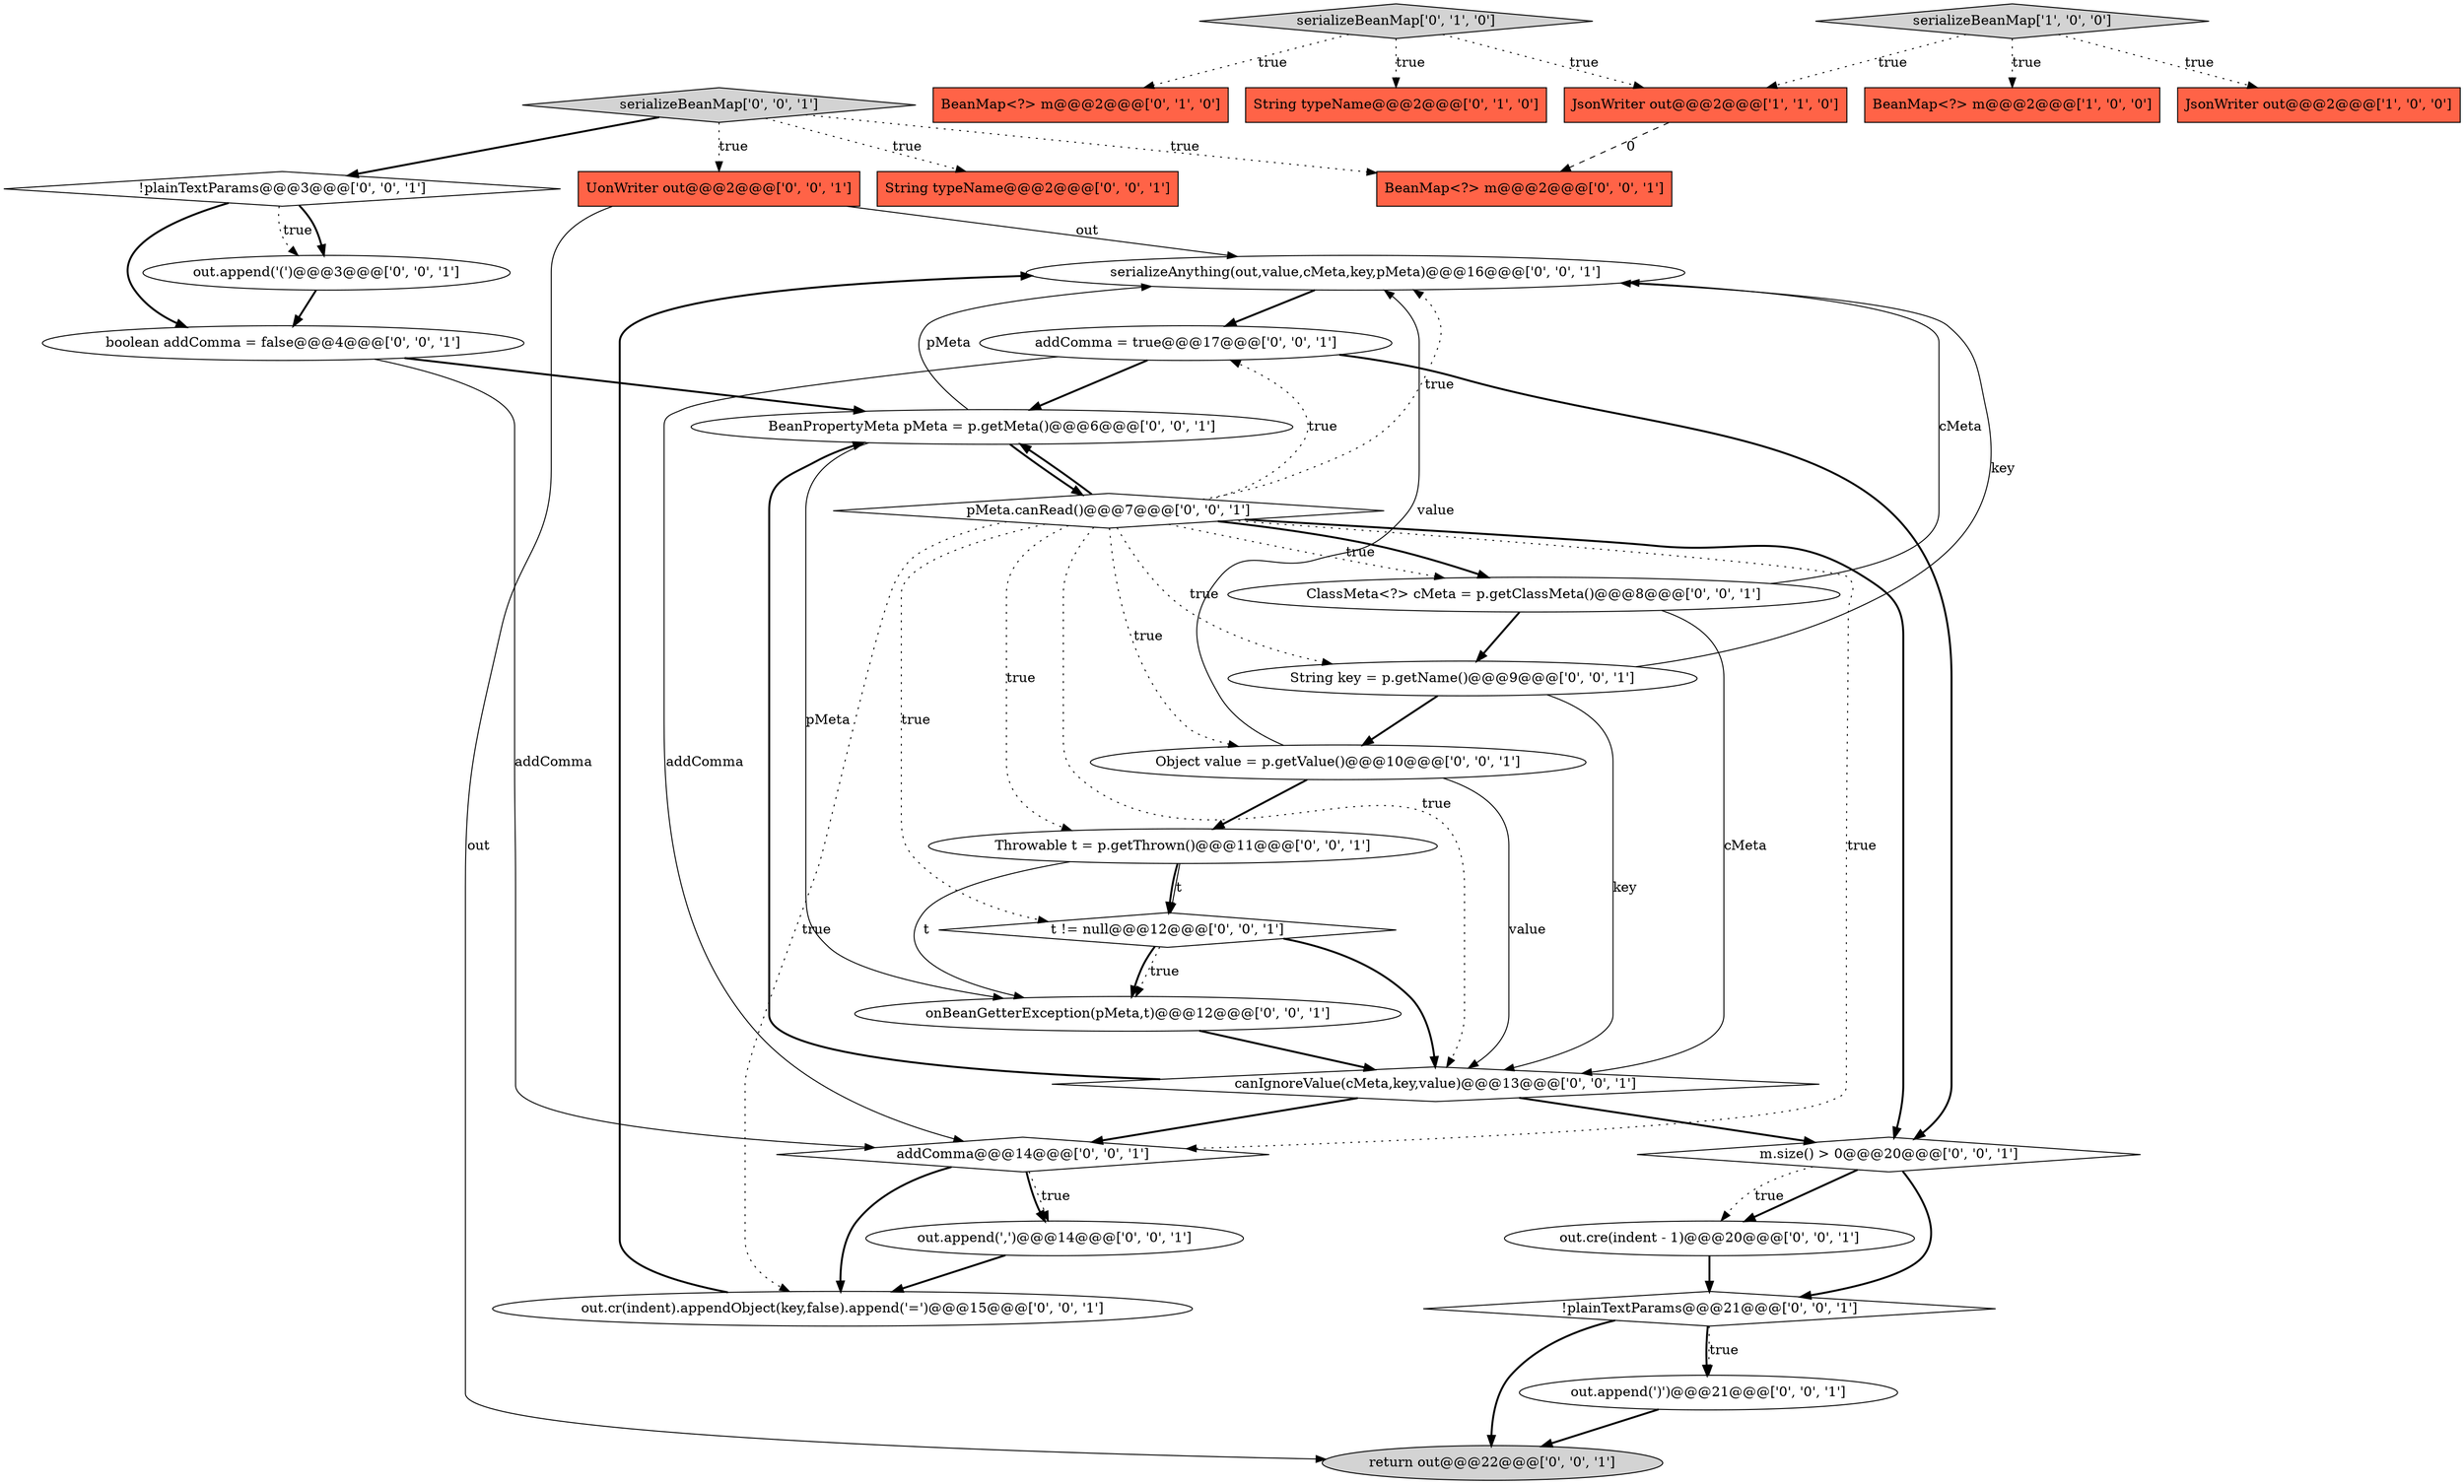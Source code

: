 digraph {
26 [style = filled, label = "BeanMap<?> m@@@2@@@['0', '0', '1']", fillcolor = tomato, shape = box image = "AAA0AAABBB3BBB"];
21 [style = filled, label = "Object value = p.getValue()@@@10@@@['0', '0', '1']", fillcolor = white, shape = ellipse image = "AAA0AAABBB3BBB"];
12 [style = filled, label = "UonWriter out@@@2@@@['0', '0', '1']", fillcolor = tomato, shape = box image = "AAA0AAABBB3BBB"];
10 [style = filled, label = "canIgnoreValue(cMeta,key,value)@@@13@@@['0', '0', '1']", fillcolor = white, shape = diamond image = "AAA0AAABBB3BBB"];
20 [style = filled, label = "out.append(',')@@@14@@@['0', '0', '1']", fillcolor = white, shape = ellipse image = "AAA0AAABBB3BBB"];
18 [style = filled, label = "ClassMeta<?> cMeta = p.getClassMeta()@@@8@@@['0', '0', '1']", fillcolor = white, shape = ellipse image = "AAA0AAABBB3BBB"];
24 [style = filled, label = "String key = p.getName()@@@9@@@['0', '0', '1']", fillcolor = white, shape = ellipse image = "AAA0AAABBB3BBB"];
4 [style = filled, label = "serializeBeanMap['0', '1', '0']", fillcolor = lightgray, shape = diamond image = "AAA0AAABBB2BBB"];
16 [style = filled, label = "serializeAnything(out,value,cMeta,key,pMeta)@@@16@@@['0', '0', '1']", fillcolor = white, shape = ellipse image = "AAA0AAABBB3BBB"];
29 [style = filled, label = "serializeBeanMap['0', '0', '1']", fillcolor = lightgray, shape = diamond image = "AAA0AAABBB3BBB"];
9 [style = filled, label = "String typeName@@@2@@@['0', '0', '1']", fillcolor = tomato, shape = box image = "AAA0AAABBB3BBB"];
25 [style = filled, label = "m.size() > 0@@@20@@@['0', '0', '1']", fillcolor = white, shape = diamond image = "AAA0AAABBB3BBB"];
3 [style = filled, label = "JsonWriter out@@@2@@@['1', '1', '0']", fillcolor = tomato, shape = box image = "AAA0AAABBB1BBB"];
11 [style = filled, label = "return out@@@22@@@['0', '0', '1']", fillcolor = lightgray, shape = ellipse image = "AAA0AAABBB3BBB"];
5 [style = filled, label = "BeanMap<?> m@@@2@@@['0', '1', '0']", fillcolor = tomato, shape = box image = "AAA0AAABBB2BBB"];
30 [style = filled, label = "boolean addComma = false@@@4@@@['0', '0', '1']", fillcolor = white, shape = ellipse image = "AAA0AAABBB3BBB"];
32 [style = filled, label = "addComma = true@@@17@@@['0', '0', '1']", fillcolor = white, shape = ellipse image = "AAA0AAABBB3BBB"];
6 [style = filled, label = "String typeName@@@2@@@['0', '1', '0']", fillcolor = tomato, shape = box image = "AAA0AAABBB2BBB"];
13 [style = filled, label = "!plainTextParams@@@3@@@['0', '0', '1']", fillcolor = white, shape = diamond image = "AAA0AAABBB3BBB"];
14 [style = filled, label = "out.cr(indent).appendObject(key,false).append('=')@@@15@@@['0', '0', '1']", fillcolor = white, shape = ellipse image = "AAA0AAABBB3BBB"];
7 [style = filled, label = "out.append('(')@@@3@@@['0', '0', '1']", fillcolor = white, shape = ellipse image = "AAA0AAABBB3BBB"];
1 [style = filled, label = "serializeBeanMap['1', '0', '0']", fillcolor = lightgray, shape = diamond image = "AAA0AAABBB1BBB"];
2 [style = filled, label = "BeanMap<?> m@@@2@@@['1', '0', '0']", fillcolor = tomato, shape = box image = "AAA0AAABBB1BBB"];
19 [style = filled, label = "t != null@@@12@@@['0', '0', '1']", fillcolor = white, shape = diamond image = "AAA0AAABBB3BBB"];
31 [style = filled, label = "addComma@@@14@@@['0', '0', '1']", fillcolor = white, shape = diamond image = "AAA0AAABBB3BBB"];
27 [style = filled, label = "onBeanGetterException(pMeta,t)@@@12@@@['0', '0', '1']", fillcolor = white, shape = ellipse image = "AAA0AAABBB3BBB"];
22 [style = filled, label = "!plainTextParams@@@21@@@['0', '0', '1']", fillcolor = white, shape = diamond image = "AAA0AAABBB3BBB"];
0 [style = filled, label = "JsonWriter out@@@2@@@['1', '0', '0']", fillcolor = tomato, shape = box image = "AAA0AAABBB1BBB"];
8 [style = filled, label = "BeanPropertyMeta pMeta = p.getMeta()@@@6@@@['0', '0', '1']", fillcolor = white, shape = ellipse image = "AAA0AAABBB3BBB"];
17 [style = filled, label = "pMeta.canRead()@@@7@@@['0', '0', '1']", fillcolor = white, shape = diamond image = "AAA0AAABBB3BBB"];
23 [style = filled, label = "out.append(')')@@@21@@@['0', '0', '1']", fillcolor = white, shape = ellipse image = "AAA0AAABBB3BBB"];
28 [style = filled, label = "out.cre(indent - 1)@@@20@@@['0', '0', '1']", fillcolor = white, shape = ellipse image = "AAA0AAABBB3BBB"];
15 [style = filled, label = "Throwable t = p.getThrown()@@@11@@@['0', '0', '1']", fillcolor = white, shape = ellipse image = "AAA0AAABBB3BBB"];
4->6 [style = dotted, label="true"];
31->14 [style = bold, label=""];
17->8 [style = bold, label=""];
4->5 [style = dotted, label="true"];
17->25 [style = bold, label=""];
14->16 [style = bold, label=""];
29->9 [style = dotted, label="true"];
18->24 [style = bold, label=""];
15->19 [style = solid, label="t"];
25->28 [style = bold, label=""];
12->11 [style = solid, label="out"];
10->31 [style = bold, label=""];
22->23 [style = dotted, label="true"];
3->26 [style = dashed, label="0"];
17->18 [style = dotted, label="true"];
7->30 [style = bold, label=""];
25->22 [style = bold, label=""];
21->10 [style = solid, label="value"];
21->16 [style = solid, label="value"];
28->22 [style = bold, label=""];
18->16 [style = solid, label="cMeta"];
21->15 [style = bold, label=""];
30->31 [style = solid, label="addComma"];
17->14 [style = dotted, label="true"];
19->10 [style = bold, label=""];
19->27 [style = dotted, label="true"];
20->14 [style = bold, label=""];
25->28 [style = dotted, label="true"];
16->32 [style = bold, label=""];
13->7 [style = dotted, label="true"];
29->12 [style = dotted, label="true"];
13->30 [style = bold, label=""];
15->19 [style = bold, label=""];
17->32 [style = dotted, label="true"];
31->20 [style = dotted, label="true"];
29->26 [style = dotted, label="true"];
22->23 [style = bold, label=""];
15->27 [style = solid, label="t"];
32->31 [style = solid, label="addComma"];
1->3 [style = dotted, label="true"];
17->16 [style = dotted, label="true"];
17->31 [style = dotted, label="true"];
8->17 [style = bold, label=""];
17->10 [style = dotted, label="true"];
18->10 [style = solid, label="cMeta"];
12->16 [style = solid, label="out"];
24->16 [style = solid, label="key"];
32->8 [style = bold, label=""];
4->3 [style = dotted, label="true"];
17->15 [style = dotted, label="true"];
10->8 [style = bold, label=""];
24->21 [style = bold, label=""];
24->10 [style = solid, label="key"];
10->25 [style = bold, label=""];
13->7 [style = bold, label=""];
19->27 [style = bold, label=""];
27->10 [style = bold, label=""];
32->25 [style = bold, label=""];
17->19 [style = dotted, label="true"];
1->0 [style = dotted, label="true"];
8->27 [style = solid, label="pMeta"];
30->8 [style = bold, label=""];
8->16 [style = solid, label="pMeta"];
1->2 [style = dotted, label="true"];
31->20 [style = bold, label=""];
17->21 [style = dotted, label="true"];
23->11 [style = bold, label=""];
22->11 [style = bold, label=""];
17->18 [style = bold, label=""];
17->24 [style = dotted, label="true"];
29->13 [style = bold, label=""];
}
